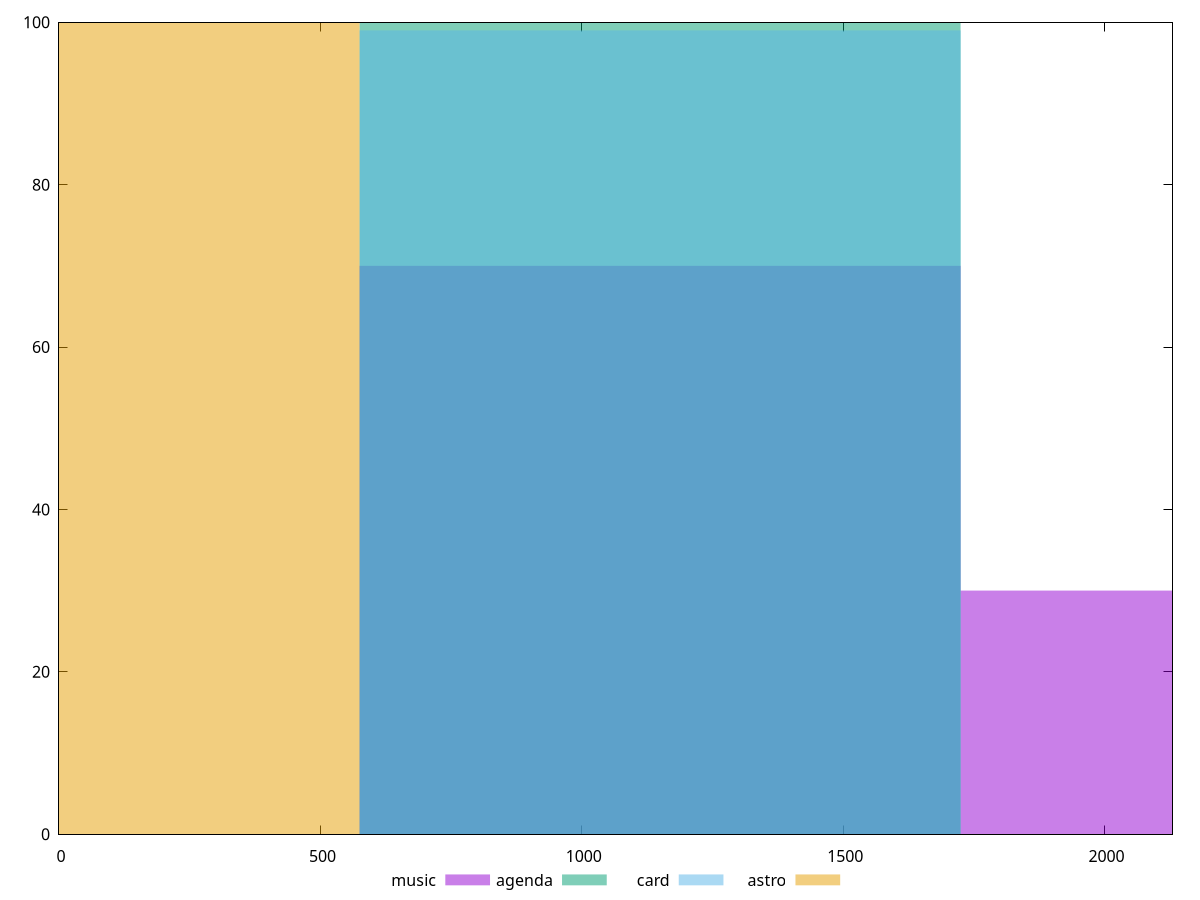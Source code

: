 reset

$music <<EOF
1149.7392464008374 70
2299.4784928016747 30
EOF

$agenda <<EOF
1149.7392464008374 100
EOF

$card <<EOF
1149.7392464008374 99
EOF

$astro <<EOF
0 100
EOF

set key outside below
set boxwidth 1149.7392464008374
set xrange [0:2130]
set yrange [0:100]
set trange [0:100]
set style fill transparent solid 0.5 noborder
set terminal svg size 640, 520 enhanced background rgb 'white'
set output "report/report_00029_2021-02-24T13-36-40.390Z/uses-rel-preload/comparison/histogram/all_raw.svg"

plot $music title "music" with boxes, \
     $agenda title "agenda" with boxes, \
     $card title "card" with boxes, \
     $astro title "astro" with boxes

reset
